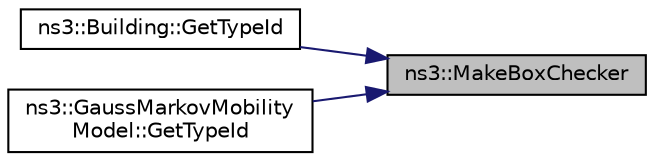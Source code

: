 digraph "ns3::MakeBoxChecker"
{
 // LATEX_PDF_SIZE
  edge [fontname="Helvetica",fontsize="10",labelfontname="Helvetica",labelfontsize="10"];
  node [fontname="Helvetica",fontsize="10",shape=record];
  rankdir="RL";
  Node1 [label="ns3::MakeBoxChecker",height=0.2,width=0.4,color="black", fillcolor="grey75", style="filled", fontcolor="black",tooltip=" "];
  Node1 -> Node2 [dir="back",color="midnightblue",fontsize="10",style="solid",fontname="Helvetica"];
  Node2 [label="ns3::Building::GetTypeId",height=0.2,width=0.4,color="black", fillcolor="white", style="filled",URL="$classns3_1_1_building.html#ad8d823ade148dd17d8767427d1986d02",tooltip=" "];
  Node1 -> Node3 [dir="back",color="midnightblue",fontsize="10",style="solid",fontname="Helvetica"];
  Node3 [label="ns3::GaussMarkovMobility\lModel::GetTypeId",height=0.2,width=0.4,color="black", fillcolor="white", style="filled",URL="$classns3_1_1_gauss_markov_mobility_model.html#af62140b9303644cb04def54eb47ad5b0",tooltip="Register this type with the TypeId system."];
}
